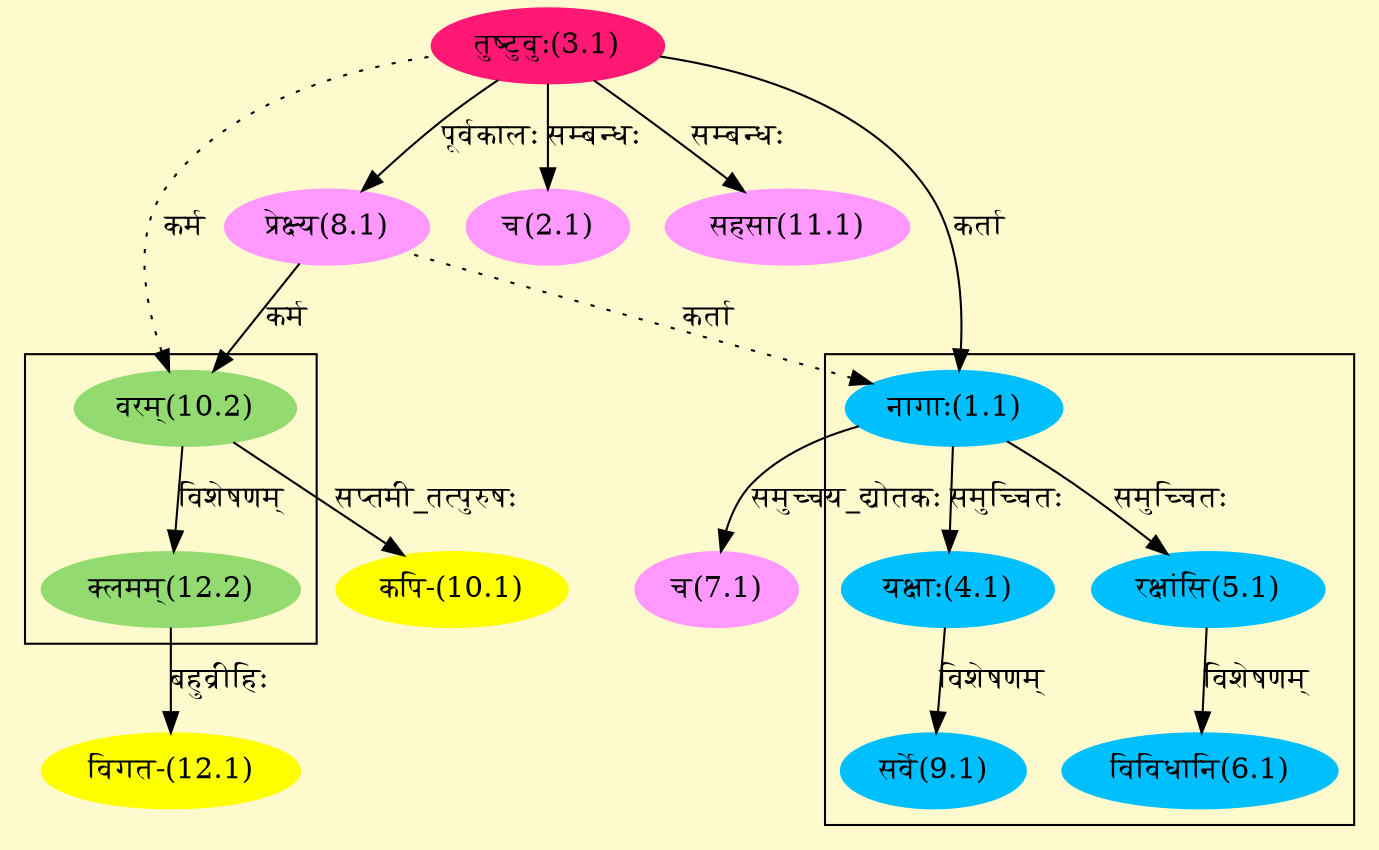 digraph G{
rankdir=BT;
 compound=true;
 bgcolor="lemonchiffon1";

subgraph cluster_1{
Node4_1 [style=filled, color="#00BFFF" label = "यक्षाः(4.1)"]
Node1_1 [style=filled, color="#00BFFF" label = "नागाः(1.1)"]
Node5_1 [style=filled, color="#00BFFF" label = "रक्षांसि(5.1)"]
Node6_1 [style=filled, color="#00BFFF" label = "विविधानि(6.1)"]
Node9_1 [style=filled, color="#00BFFF" label = "सर्वे(9.1)"]

}

subgraph cluster_2{
Node12_2 [style=filled, color="#93DB70" label = "क्लमम्(12.2)"]
Node10_2 [style=filled, color="#93DB70" label = "वरम्(10.2)"]

}
Node1_1 [style=filled, color="#00BFFF" label = "नागाः(1.1)"]
Node3_1 [style=filled, color="#FF1975" label = "तुष्टुवुः(3.1)"]
Node8_1 [style=filled, color="#FF99FF" label = "प्रेक्ष्य(8.1)"]
Node2_1 [style=filled, color="#FF99FF" label = "च(2.1)"]
Node [style=filled, color="" label = "()"]
Node7_1 [style=filled, color="#FF99FF" label = "च(7.1)"]
Node10_1 [style=filled, color="#FFFF00" label = "कपि-(10.1)"]
Node10_2 [style=filled, color="#93DB70" label = "वरम्(10.2)"]
Node11_1 [style=filled, color="#FF99FF" label = "सहसा(11.1)"]
Node12_1 [style=filled, color="#FFFF00" label = "विगत-(12.1)"]
Node12_2 [style=filled, color="#93DB70" label = "क्लमम्(12.2)"]
/* Start of Relations section */

Node1_1 -> Node3_1 [  label="कर्ता"  dir="back" ]
Node1_1 -> Node8_1 [ style=dotted label="कर्ता"  dir="back" ]
Node2_1 -> Node3_1 [  label="सम्बन्धः"  dir="back" ]
Node4_1 -> Node1_1 [  label="समुच्चितः"  dir="back" ]
Node5_1 -> Node1_1 [  label="समुच्चितः"  dir="back" ]
Node6_1 -> Node5_1 [  label="विशेषणम्"  dir="back" ]
Node7_1 -> Node1_1 [  label="समुच्चय_द्योतकः"  dir="back" ]
Node8_1 -> Node3_1 [  label="पूर्वकालः"  dir="back" ]
Node9_1 -> Node4_1 [  label="विशेषणम्"  dir="back" ]
Node10_1 -> Node10_2 [  label="सप्तमी_तत्पुरुषः"  dir="back" ]
Node10_2 -> Node8_1 [  label="कर्म"  dir="back" ]
Node10_2 -> Node3_1 [ style=dotted label="कर्म"  dir="back" ]
Node11_1 -> Node3_1 [  label="सम्बन्धः"  dir="back" ]
Node12_1 -> Node12_2 [  label="बहुव्रीहिः"  dir="back" ]
Node12_2 -> Node10_2 [  label="विशेषणम्"  dir="back" ]
}
